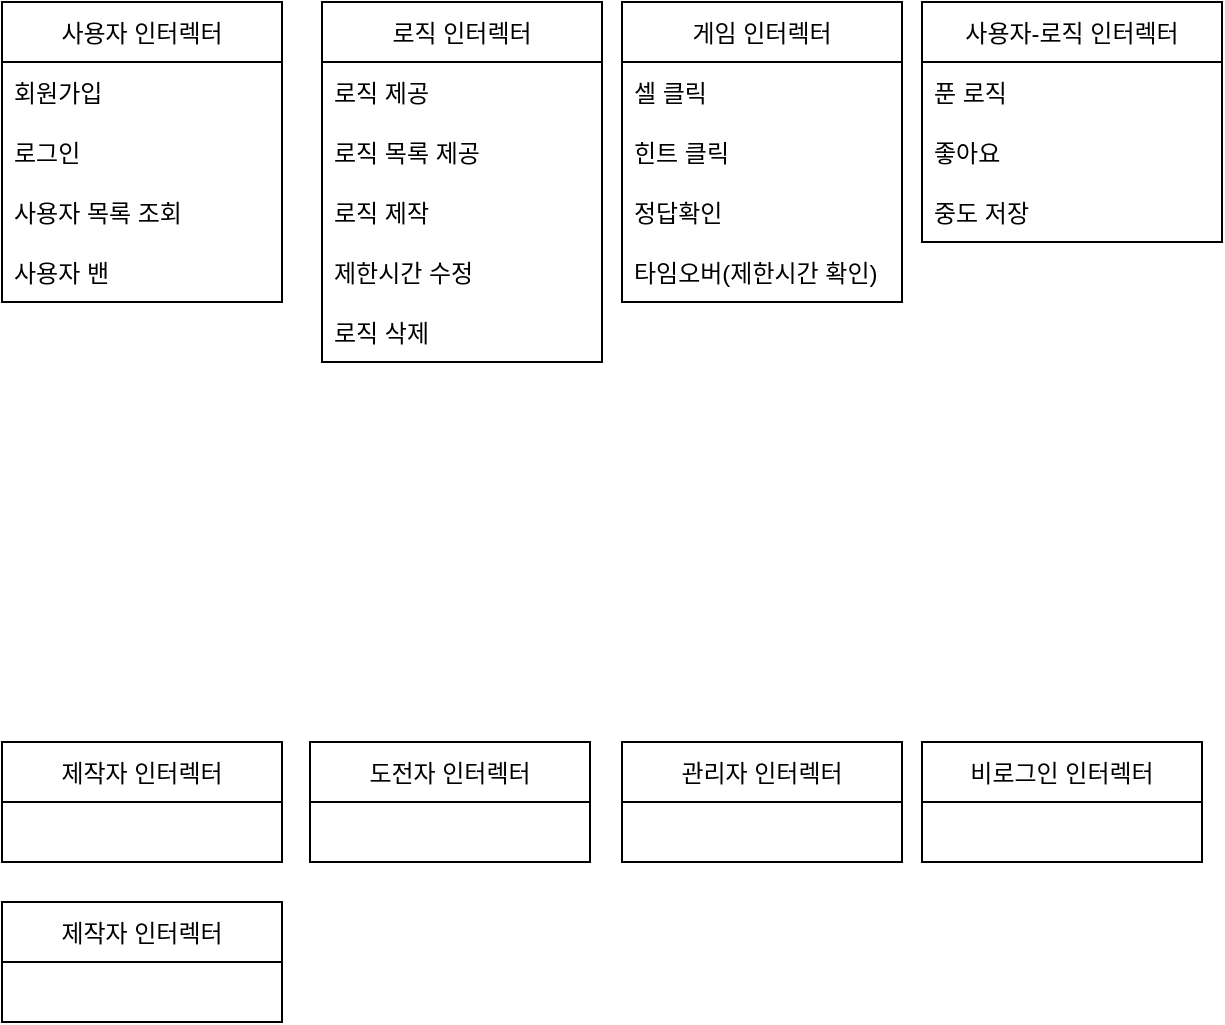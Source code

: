 <mxfile version="18.1.3" type="github">
  <diagram id="3sBF5ixd-NsLtLaLd-Or" name="Page-1">
    <mxGraphModel dx="604" dy="808" grid="1" gridSize="10" guides="1" tooltips="1" connect="1" arrows="1" fold="1" page="1" pageScale="1" pageWidth="827" pageHeight="1169" math="0" shadow="0">
      <root>
        <mxCell id="0" />
        <mxCell id="1" parent="0" />
        <mxCell id="BLl-rjJHtuCfBZ51qF4p-6" value="사용자 인터렉터" style="swimlane;fontStyle=0;childLayout=stackLayout;horizontal=1;startSize=30;horizontalStack=0;resizeParent=1;resizeParentMax=0;resizeLast=0;collapsible=1;marginBottom=0;" parent="1" vertex="1">
          <mxGeometry x="114" y="120" width="140" height="150" as="geometry" />
        </mxCell>
        <mxCell id="BLl-rjJHtuCfBZ51qF4p-7" value="회원가입" style="text;strokeColor=none;fillColor=none;align=left;verticalAlign=middle;spacingLeft=4;spacingRight=4;overflow=hidden;points=[[0,0.5],[1,0.5]];portConstraint=eastwest;rotatable=0;" parent="BLl-rjJHtuCfBZ51qF4p-6" vertex="1">
          <mxGeometry y="30" width="140" height="30" as="geometry" />
        </mxCell>
        <mxCell id="BLl-rjJHtuCfBZ51qF4p-8" value="로그인" style="text;strokeColor=none;fillColor=none;align=left;verticalAlign=middle;spacingLeft=4;spacingRight=4;overflow=hidden;points=[[0,0.5],[1,0.5]];portConstraint=eastwest;rotatable=0;" parent="BLl-rjJHtuCfBZ51qF4p-6" vertex="1">
          <mxGeometry y="60" width="140" height="30" as="geometry" />
        </mxCell>
        <mxCell id="IvnR_KtgoYfc0TLSJKBD-7" value="사용자 목록 조회" style="text;strokeColor=none;fillColor=none;align=left;verticalAlign=middle;spacingLeft=4;spacingRight=4;overflow=hidden;points=[[0,0.5],[1,0.5]];portConstraint=eastwest;rotatable=0;" vertex="1" parent="BLl-rjJHtuCfBZ51qF4p-6">
          <mxGeometry y="90" width="140" height="30" as="geometry" />
        </mxCell>
        <mxCell id="IvnR_KtgoYfc0TLSJKBD-25" value="사용자 밴" style="text;strokeColor=none;fillColor=none;align=left;verticalAlign=middle;spacingLeft=4;spacingRight=4;overflow=hidden;points=[[0,0.5],[1,0.5]];portConstraint=eastwest;rotatable=0;" vertex="1" parent="BLl-rjJHtuCfBZ51qF4p-6">
          <mxGeometry y="120" width="140" height="30" as="geometry" />
        </mxCell>
        <mxCell id="BLl-rjJHtuCfBZ51qF4p-14" value="로직 인터렉터" style="swimlane;fontStyle=0;childLayout=stackLayout;horizontal=1;startSize=30;horizontalStack=0;resizeParent=1;resizeParentMax=0;resizeLast=0;collapsible=1;marginBottom=0;" parent="1" vertex="1">
          <mxGeometry x="274" y="120" width="140" height="180" as="geometry">
            <mxRectangle x="580" y="100" width="100" height="30" as="alternateBounds" />
          </mxGeometry>
        </mxCell>
        <mxCell id="BLl-rjJHtuCfBZ51qF4p-15" value="로직 제공" style="text;strokeColor=none;fillColor=none;align=left;verticalAlign=middle;spacingLeft=4;spacingRight=4;overflow=hidden;points=[[0,0.5],[1,0.5]];portConstraint=eastwest;rotatable=0;" parent="BLl-rjJHtuCfBZ51qF4p-14" vertex="1">
          <mxGeometry y="30" width="140" height="30" as="geometry" />
        </mxCell>
        <mxCell id="BLl-rjJHtuCfBZ51qF4p-16" value="로직 목록 제공 " style="text;strokeColor=none;fillColor=none;align=left;verticalAlign=middle;spacingLeft=4;spacingRight=4;overflow=hidden;points=[[0,0.5],[1,0.5]];portConstraint=eastwest;rotatable=0;" parent="BLl-rjJHtuCfBZ51qF4p-14" vertex="1">
          <mxGeometry y="60" width="140" height="30" as="geometry" />
        </mxCell>
        <mxCell id="BLl-rjJHtuCfBZ51qF4p-18" value="로직 제작" style="text;strokeColor=none;fillColor=none;align=left;verticalAlign=middle;spacingLeft=4;spacingRight=4;overflow=hidden;points=[[0,0.5],[1,0.5]];portConstraint=eastwest;rotatable=0;" parent="BLl-rjJHtuCfBZ51qF4p-14" vertex="1">
          <mxGeometry y="90" width="140" height="30" as="geometry" />
        </mxCell>
        <mxCell id="BLl-rjJHtuCfBZ51qF4p-19" value="제한시간 수정" style="text;strokeColor=none;fillColor=none;align=left;verticalAlign=middle;spacingLeft=4;spacingRight=4;overflow=hidden;points=[[0,0.5],[1,0.5]];portConstraint=eastwest;rotatable=0;" parent="BLl-rjJHtuCfBZ51qF4p-14" vertex="1">
          <mxGeometry y="120" width="140" height="30" as="geometry" />
        </mxCell>
        <mxCell id="BLl-rjJHtuCfBZ51qF4p-20" value="로직 삭제" style="text;strokeColor=none;fillColor=none;align=left;verticalAlign=middle;spacingLeft=4;spacingRight=4;overflow=hidden;points=[[0,0.5],[1,0.5]];portConstraint=eastwest;rotatable=0;" parent="BLl-rjJHtuCfBZ51qF4p-14" vertex="1">
          <mxGeometry y="150" width="140" height="30" as="geometry" />
        </mxCell>
        <mxCell id="BLl-rjJHtuCfBZ51qF4p-21" value="게임 인터렉터" style="swimlane;fontStyle=0;childLayout=stackLayout;horizontal=1;startSize=30;horizontalStack=0;resizeParent=1;resizeParentMax=0;resizeLast=0;collapsible=1;marginBottom=0;" parent="1" vertex="1">
          <mxGeometry x="424" y="120" width="140" height="150" as="geometry">
            <mxRectangle x="580" y="100" width="100" height="30" as="alternateBounds" />
          </mxGeometry>
        </mxCell>
        <mxCell id="BLl-rjJHtuCfBZ51qF4p-22" value="셀 클릭" style="text;strokeColor=none;fillColor=none;align=left;verticalAlign=middle;spacingLeft=4;spacingRight=4;overflow=hidden;points=[[0,0.5],[1,0.5]];portConstraint=eastwest;rotatable=0;" parent="BLl-rjJHtuCfBZ51qF4p-21" vertex="1">
          <mxGeometry y="30" width="140" height="30" as="geometry" />
        </mxCell>
        <mxCell id="BLl-rjJHtuCfBZ51qF4p-23" value="힌트 클릭" style="text;strokeColor=none;fillColor=none;align=left;verticalAlign=middle;spacingLeft=4;spacingRight=4;overflow=hidden;points=[[0,0.5],[1,0.5]];portConstraint=eastwest;rotatable=0;" parent="BLl-rjJHtuCfBZ51qF4p-21" vertex="1">
          <mxGeometry y="60" width="140" height="30" as="geometry" />
        </mxCell>
        <mxCell id="BLl-rjJHtuCfBZ51qF4p-24" value="정답확인" style="text;strokeColor=none;fillColor=none;align=left;verticalAlign=middle;spacingLeft=4;spacingRight=4;overflow=hidden;points=[[0,0.5],[1,0.5]];portConstraint=eastwest;rotatable=0;" parent="BLl-rjJHtuCfBZ51qF4p-21" vertex="1">
          <mxGeometry y="90" width="140" height="30" as="geometry" />
        </mxCell>
        <mxCell id="BLl-rjJHtuCfBZ51qF4p-25" value="타임오버(제한시간 확인)" style="text;strokeColor=none;fillColor=none;align=left;verticalAlign=middle;spacingLeft=4;spacingRight=4;overflow=hidden;points=[[0,0.5],[1,0.5]];portConstraint=eastwest;rotatable=0;" parent="BLl-rjJHtuCfBZ51qF4p-21" vertex="1">
          <mxGeometry y="120" width="140" height="30" as="geometry" />
        </mxCell>
        <mxCell id="BLl-rjJHtuCfBZ51qF4p-27" value="사용자-로직 인터렉터" style="swimlane;fontStyle=0;childLayout=stackLayout;horizontal=1;startSize=30;horizontalStack=0;resizeParent=1;resizeParentMax=0;resizeLast=0;collapsible=1;marginBottom=0;" parent="1" vertex="1">
          <mxGeometry x="574" y="120" width="150" height="120" as="geometry">
            <mxRectangle x="580" y="100" width="100" height="30" as="alternateBounds" />
          </mxGeometry>
        </mxCell>
        <mxCell id="BLl-rjJHtuCfBZ51qF4p-28" value="푼 로직" style="text;strokeColor=none;fillColor=none;align=left;verticalAlign=middle;spacingLeft=4;spacingRight=4;overflow=hidden;points=[[0,0.5],[1,0.5]];portConstraint=eastwest;rotatable=0;" parent="BLl-rjJHtuCfBZ51qF4p-27" vertex="1">
          <mxGeometry y="30" width="150" height="30" as="geometry" />
        </mxCell>
        <mxCell id="BLl-rjJHtuCfBZ51qF4p-30" value="좋아요" style="text;strokeColor=none;fillColor=none;align=left;verticalAlign=middle;spacingLeft=4;spacingRight=4;overflow=hidden;points=[[0,0.5],[1,0.5]];portConstraint=eastwest;rotatable=0;" parent="BLl-rjJHtuCfBZ51qF4p-27" vertex="1">
          <mxGeometry y="60" width="150" height="30" as="geometry" />
        </mxCell>
        <mxCell id="BLl-rjJHtuCfBZ51qF4p-31" value="중도 저장" style="text;strokeColor=none;fillColor=none;align=left;verticalAlign=middle;spacingLeft=4;spacingRight=4;overflow=hidden;points=[[0,0.5],[1,0.5]];portConstraint=eastwest;rotatable=0;" parent="BLl-rjJHtuCfBZ51qF4p-27" vertex="1">
          <mxGeometry y="90" width="150" height="30" as="geometry" />
        </mxCell>
        <mxCell id="IvnR_KtgoYfc0TLSJKBD-9" value="제작자 인터렉터" style="swimlane;fontStyle=0;childLayout=stackLayout;horizontal=1;startSize=30;horizontalStack=0;resizeParent=1;resizeParentMax=0;resizeLast=0;collapsible=1;marginBottom=0;" vertex="1" parent="1">
          <mxGeometry x="114" y="490" width="140" height="60" as="geometry" />
        </mxCell>
        <mxCell id="IvnR_KtgoYfc0TLSJKBD-13" value="도전자 인터렉터" style="swimlane;fontStyle=0;childLayout=stackLayout;horizontal=1;startSize=30;horizontalStack=0;resizeParent=1;resizeParentMax=0;resizeLast=0;collapsible=1;marginBottom=0;" vertex="1" parent="1">
          <mxGeometry x="268" y="490" width="140" height="60" as="geometry" />
        </mxCell>
        <mxCell id="IvnR_KtgoYfc0TLSJKBD-17" value="관리자 인터렉터" style="swimlane;fontStyle=0;childLayout=stackLayout;horizontal=1;startSize=30;horizontalStack=0;resizeParent=1;resizeParentMax=0;resizeLast=0;collapsible=1;marginBottom=0;" vertex="1" parent="1">
          <mxGeometry x="424" y="490" width="140" height="60" as="geometry" />
        </mxCell>
        <mxCell id="IvnR_KtgoYfc0TLSJKBD-21" value="비로그인 인터렉터" style="swimlane;fontStyle=0;childLayout=stackLayout;horizontal=1;startSize=30;horizontalStack=0;resizeParent=1;resizeParentMax=0;resizeLast=0;collapsible=1;marginBottom=0;" vertex="1" parent="1">
          <mxGeometry x="574" y="490" width="140" height="60" as="geometry" />
        </mxCell>
        <mxCell id="IvnR_KtgoYfc0TLSJKBD-26" value="제작자 인터렉터" style="swimlane;fontStyle=0;childLayout=stackLayout;horizontal=1;startSize=30;horizontalStack=0;resizeParent=1;resizeParentMax=0;resizeLast=0;collapsible=1;marginBottom=0;" vertex="1" parent="1">
          <mxGeometry x="114" y="570" width="140" height="60" as="geometry" />
        </mxCell>
      </root>
    </mxGraphModel>
  </diagram>
</mxfile>
